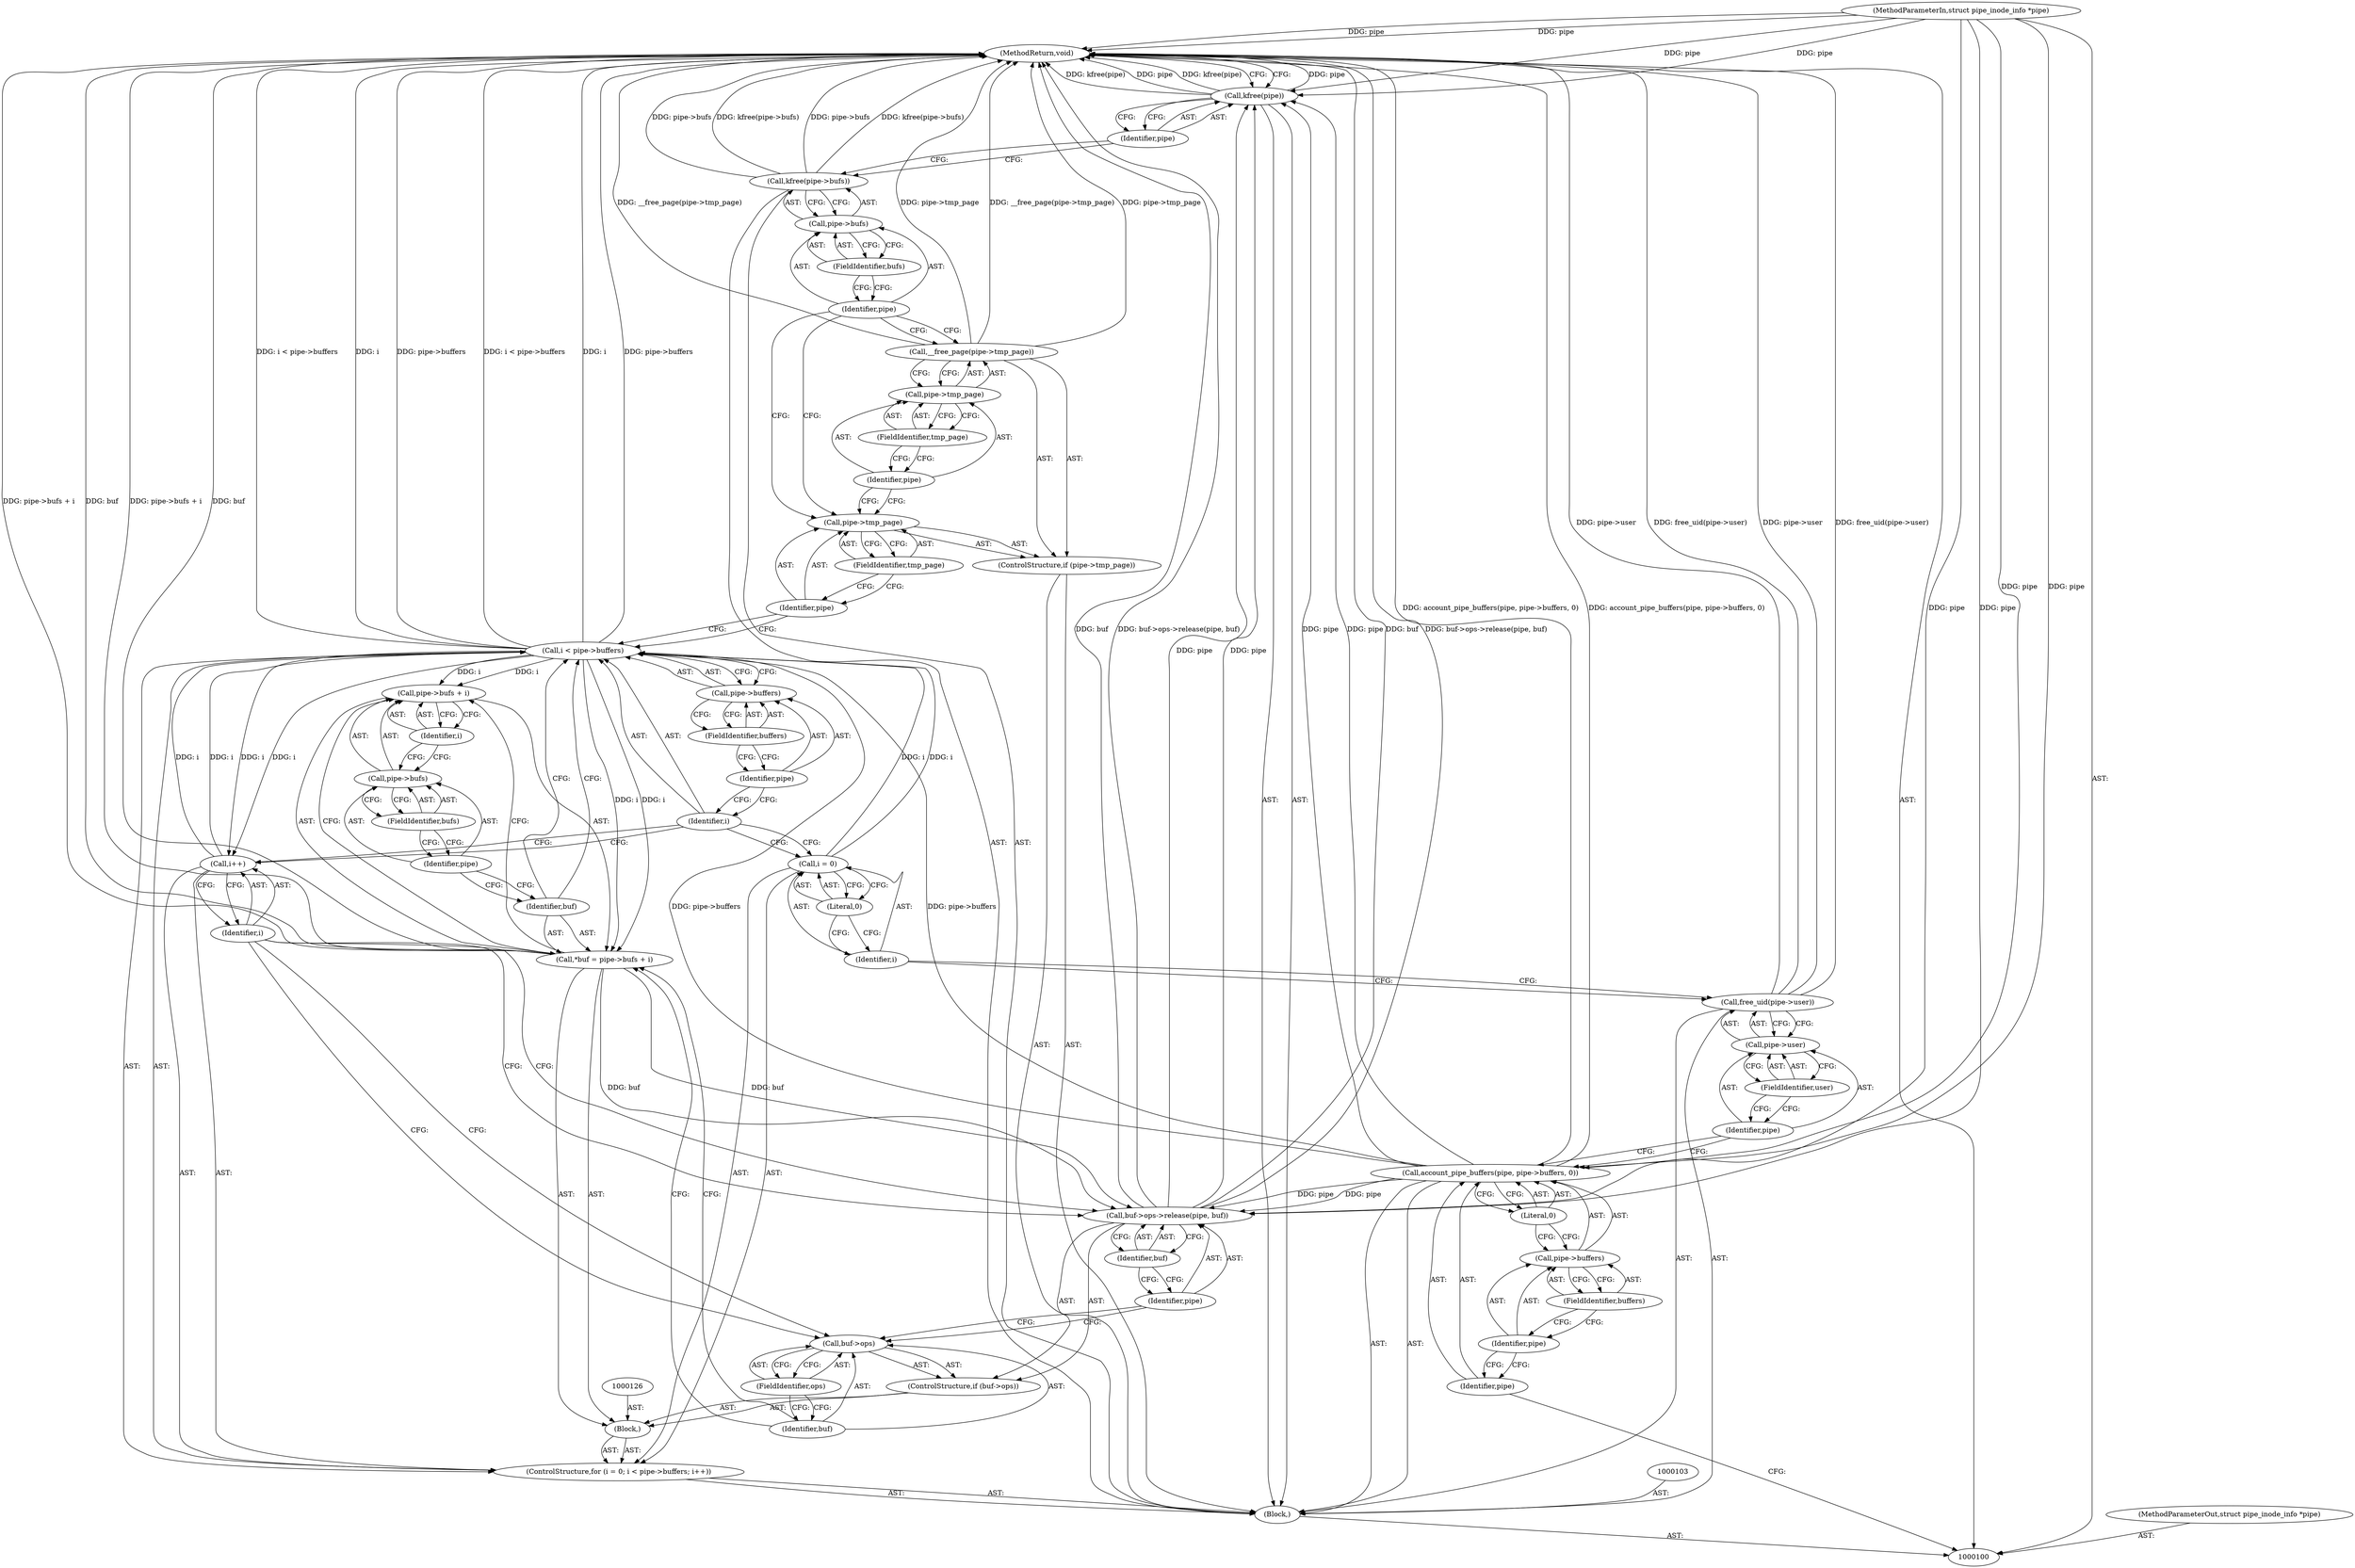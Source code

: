 digraph "0_linux_759c01142a5d0f364a462346168a56de28a80f52_0" {
"1000155" [label="(MethodReturn,void)"];
"1000101" [label="(MethodParameterIn,struct pipe_inode_info *pipe)"];
"1000208" [label="(MethodParameterOut,struct pipe_inode_info *pipe)"];
"1000139" [label="(Identifier,pipe)"];
"1000140" [label="(Identifier,buf)"];
"1000138" [label="(Call,buf->ops->release(pipe, buf))"];
"1000141" [label="(ControlStructure,if (pipe->tmp_page))"];
"1000144" [label="(FieldIdentifier,tmp_page)"];
"1000142" [label="(Call,pipe->tmp_page)"];
"1000143" [label="(Identifier,pipe)"];
"1000146" [label="(Call,pipe->tmp_page)"];
"1000147" [label="(Identifier,pipe)"];
"1000145" [label="(Call,__free_page(pipe->tmp_page))"];
"1000148" [label="(FieldIdentifier,tmp_page)"];
"1000149" [label="(Call,kfree(pipe->bufs))"];
"1000152" [label="(FieldIdentifier,bufs)"];
"1000150" [label="(Call,pipe->bufs)"];
"1000151" [label="(Identifier,pipe)"];
"1000153" [label="(Call,kfree(pipe))"];
"1000154" [label="(Identifier,pipe)"];
"1000102" [label="(Block,)"];
"1000104" [label="(Call,account_pipe_buffers(pipe, pipe->buffers, 0))"];
"1000105" [label="(Identifier,pipe)"];
"1000106" [label="(Call,pipe->buffers)"];
"1000107" [label="(Identifier,pipe)"];
"1000108" [label="(FieldIdentifier,buffers)"];
"1000109" [label="(Literal,0)"];
"1000110" [label="(Call,free_uid(pipe->user))"];
"1000111" [label="(Call,pipe->user)"];
"1000112" [label="(Identifier,pipe)"];
"1000113" [label="(FieldIdentifier,user)"];
"1000117" [label="(Literal,0)"];
"1000118" [label="(Call,i < pipe->buffers)"];
"1000119" [label="(Identifier,i)"];
"1000120" [label="(Call,pipe->buffers)"];
"1000121" [label="(Identifier,pipe)"];
"1000114" [label="(ControlStructure,for (i = 0; i < pipe->buffers; i++))"];
"1000122" [label="(FieldIdentifier,buffers)"];
"1000123" [label="(Call,i++)"];
"1000124" [label="(Identifier,i)"];
"1000115" [label="(Call,i = 0)"];
"1000116" [label="(Identifier,i)"];
"1000127" [label="(Call,*buf = pipe->bufs + i)"];
"1000128" [label="(Identifier,buf)"];
"1000129" [label="(Call,pipe->bufs + i)"];
"1000130" [label="(Call,pipe->bufs)"];
"1000131" [label="(Identifier,pipe)"];
"1000125" [label="(Block,)"];
"1000132" [label="(FieldIdentifier,bufs)"];
"1000133" [label="(Identifier,i)"];
"1000137" [label="(FieldIdentifier,ops)"];
"1000134" [label="(ControlStructure,if (buf->ops))"];
"1000135" [label="(Call,buf->ops)"];
"1000136" [label="(Identifier,buf)"];
"1000155" -> "1000100"  [label="AST: "];
"1000155" -> "1000153"  [label="CFG: "];
"1000104" -> "1000155"  [label="DDG: account_pipe_buffers(pipe, pipe->buffers, 0)"];
"1000138" -> "1000155"  [label="DDG: buf"];
"1000138" -> "1000155"  [label="DDG: buf->ops->release(pipe, buf)"];
"1000127" -> "1000155"  [label="DDG: pipe->bufs + i"];
"1000127" -> "1000155"  [label="DDG: buf"];
"1000149" -> "1000155"  [label="DDG: kfree(pipe->bufs)"];
"1000149" -> "1000155"  [label="DDG: pipe->bufs"];
"1000118" -> "1000155"  [label="DDG: i < pipe->buffers"];
"1000118" -> "1000155"  [label="DDG: i"];
"1000118" -> "1000155"  [label="DDG: pipe->buffers"];
"1000153" -> "1000155"  [label="DDG: pipe"];
"1000153" -> "1000155"  [label="DDG: kfree(pipe)"];
"1000145" -> "1000155"  [label="DDG: __free_page(pipe->tmp_page)"];
"1000145" -> "1000155"  [label="DDG: pipe->tmp_page"];
"1000110" -> "1000155"  [label="DDG: pipe->user"];
"1000110" -> "1000155"  [label="DDG: free_uid(pipe->user)"];
"1000101" -> "1000155"  [label="DDG: pipe"];
"1000101" -> "1000100"  [label="AST: "];
"1000101" -> "1000155"  [label="DDG: pipe"];
"1000101" -> "1000104"  [label="DDG: pipe"];
"1000101" -> "1000138"  [label="DDG: pipe"];
"1000101" -> "1000153"  [label="DDG: pipe"];
"1000208" -> "1000100"  [label="AST: "];
"1000139" -> "1000138"  [label="AST: "];
"1000139" -> "1000135"  [label="CFG: "];
"1000140" -> "1000139"  [label="CFG: "];
"1000140" -> "1000138"  [label="AST: "];
"1000140" -> "1000139"  [label="CFG: "];
"1000138" -> "1000140"  [label="CFG: "];
"1000138" -> "1000134"  [label="AST: "];
"1000138" -> "1000140"  [label="CFG: "];
"1000139" -> "1000138"  [label="AST: "];
"1000140" -> "1000138"  [label="AST: "];
"1000124" -> "1000138"  [label="CFG: "];
"1000138" -> "1000155"  [label="DDG: buf"];
"1000138" -> "1000155"  [label="DDG: buf->ops->release(pipe, buf)"];
"1000104" -> "1000138"  [label="DDG: pipe"];
"1000101" -> "1000138"  [label="DDG: pipe"];
"1000127" -> "1000138"  [label="DDG: buf"];
"1000138" -> "1000153"  [label="DDG: pipe"];
"1000141" -> "1000102"  [label="AST: "];
"1000142" -> "1000141"  [label="AST: "];
"1000145" -> "1000141"  [label="AST: "];
"1000144" -> "1000142"  [label="AST: "];
"1000144" -> "1000143"  [label="CFG: "];
"1000142" -> "1000144"  [label="CFG: "];
"1000142" -> "1000141"  [label="AST: "];
"1000142" -> "1000144"  [label="CFG: "];
"1000143" -> "1000142"  [label="AST: "];
"1000144" -> "1000142"  [label="AST: "];
"1000147" -> "1000142"  [label="CFG: "];
"1000151" -> "1000142"  [label="CFG: "];
"1000143" -> "1000142"  [label="AST: "];
"1000143" -> "1000118"  [label="CFG: "];
"1000144" -> "1000143"  [label="CFG: "];
"1000146" -> "1000145"  [label="AST: "];
"1000146" -> "1000148"  [label="CFG: "];
"1000147" -> "1000146"  [label="AST: "];
"1000148" -> "1000146"  [label="AST: "];
"1000145" -> "1000146"  [label="CFG: "];
"1000147" -> "1000146"  [label="AST: "];
"1000147" -> "1000142"  [label="CFG: "];
"1000148" -> "1000147"  [label="CFG: "];
"1000145" -> "1000141"  [label="AST: "];
"1000145" -> "1000146"  [label="CFG: "];
"1000146" -> "1000145"  [label="AST: "];
"1000151" -> "1000145"  [label="CFG: "];
"1000145" -> "1000155"  [label="DDG: __free_page(pipe->tmp_page)"];
"1000145" -> "1000155"  [label="DDG: pipe->tmp_page"];
"1000148" -> "1000146"  [label="AST: "];
"1000148" -> "1000147"  [label="CFG: "];
"1000146" -> "1000148"  [label="CFG: "];
"1000149" -> "1000102"  [label="AST: "];
"1000149" -> "1000150"  [label="CFG: "];
"1000150" -> "1000149"  [label="AST: "];
"1000154" -> "1000149"  [label="CFG: "];
"1000149" -> "1000155"  [label="DDG: kfree(pipe->bufs)"];
"1000149" -> "1000155"  [label="DDG: pipe->bufs"];
"1000152" -> "1000150"  [label="AST: "];
"1000152" -> "1000151"  [label="CFG: "];
"1000150" -> "1000152"  [label="CFG: "];
"1000150" -> "1000149"  [label="AST: "];
"1000150" -> "1000152"  [label="CFG: "];
"1000151" -> "1000150"  [label="AST: "];
"1000152" -> "1000150"  [label="AST: "];
"1000149" -> "1000150"  [label="CFG: "];
"1000151" -> "1000150"  [label="AST: "];
"1000151" -> "1000145"  [label="CFG: "];
"1000151" -> "1000142"  [label="CFG: "];
"1000152" -> "1000151"  [label="CFG: "];
"1000153" -> "1000102"  [label="AST: "];
"1000153" -> "1000154"  [label="CFG: "];
"1000154" -> "1000153"  [label="AST: "];
"1000155" -> "1000153"  [label="CFG: "];
"1000153" -> "1000155"  [label="DDG: pipe"];
"1000153" -> "1000155"  [label="DDG: kfree(pipe)"];
"1000104" -> "1000153"  [label="DDG: pipe"];
"1000138" -> "1000153"  [label="DDG: pipe"];
"1000101" -> "1000153"  [label="DDG: pipe"];
"1000154" -> "1000153"  [label="AST: "];
"1000154" -> "1000149"  [label="CFG: "];
"1000153" -> "1000154"  [label="CFG: "];
"1000102" -> "1000100"  [label="AST: "];
"1000103" -> "1000102"  [label="AST: "];
"1000104" -> "1000102"  [label="AST: "];
"1000110" -> "1000102"  [label="AST: "];
"1000114" -> "1000102"  [label="AST: "];
"1000141" -> "1000102"  [label="AST: "];
"1000149" -> "1000102"  [label="AST: "];
"1000153" -> "1000102"  [label="AST: "];
"1000104" -> "1000102"  [label="AST: "];
"1000104" -> "1000109"  [label="CFG: "];
"1000105" -> "1000104"  [label="AST: "];
"1000106" -> "1000104"  [label="AST: "];
"1000109" -> "1000104"  [label="AST: "];
"1000112" -> "1000104"  [label="CFG: "];
"1000104" -> "1000155"  [label="DDG: account_pipe_buffers(pipe, pipe->buffers, 0)"];
"1000101" -> "1000104"  [label="DDG: pipe"];
"1000104" -> "1000118"  [label="DDG: pipe->buffers"];
"1000104" -> "1000138"  [label="DDG: pipe"];
"1000104" -> "1000153"  [label="DDG: pipe"];
"1000105" -> "1000104"  [label="AST: "];
"1000105" -> "1000100"  [label="CFG: "];
"1000107" -> "1000105"  [label="CFG: "];
"1000106" -> "1000104"  [label="AST: "];
"1000106" -> "1000108"  [label="CFG: "];
"1000107" -> "1000106"  [label="AST: "];
"1000108" -> "1000106"  [label="AST: "];
"1000109" -> "1000106"  [label="CFG: "];
"1000107" -> "1000106"  [label="AST: "];
"1000107" -> "1000105"  [label="CFG: "];
"1000108" -> "1000107"  [label="CFG: "];
"1000108" -> "1000106"  [label="AST: "];
"1000108" -> "1000107"  [label="CFG: "];
"1000106" -> "1000108"  [label="CFG: "];
"1000109" -> "1000104"  [label="AST: "];
"1000109" -> "1000106"  [label="CFG: "];
"1000104" -> "1000109"  [label="CFG: "];
"1000110" -> "1000102"  [label="AST: "];
"1000110" -> "1000111"  [label="CFG: "];
"1000111" -> "1000110"  [label="AST: "];
"1000116" -> "1000110"  [label="CFG: "];
"1000110" -> "1000155"  [label="DDG: pipe->user"];
"1000110" -> "1000155"  [label="DDG: free_uid(pipe->user)"];
"1000111" -> "1000110"  [label="AST: "];
"1000111" -> "1000113"  [label="CFG: "];
"1000112" -> "1000111"  [label="AST: "];
"1000113" -> "1000111"  [label="AST: "];
"1000110" -> "1000111"  [label="CFG: "];
"1000112" -> "1000111"  [label="AST: "];
"1000112" -> "1000104"  [label="CFG: "];
"1000113" -> "1000112"  [label="CFG: "];
"1000113" -> "1000111"  [label="AST: "];
"1000113" -> "1000112"  [label="CFG: "];
"1000111" -> "1000113"  [label="CFG: "];
"1000117" -> "1000115"  [label="AST: "];
"1000117" -> "1000116"  [label="CFG: "];
"1000115" -> "1000117"  [label="CFG: "];
"1000118" -> "1000114"  [label="AST: "];
"1000118" -> "1000120"  [label="CFG: "];
"1000119" -> "1000118"  [label="AST: "];
"1000120" -> "1000118"  [label="AST: "];
"1000128" -> "1000118"  [label="CFG: "];
"1000143" -> "1000118"  [label="CFG: "];
"1000118" -> "1000155"  [label="DDG: i < pipe->buffers"];
"1000118" -> "1000155"  [label="DDG: i"];
"1000118" -> "1000155"  [label="DDG: pipe->buffers"];
"1000115" -> "1000118"  [label="DDG: i"];
"1000123" -> "1000118"  [label="DDG: i"];
"1000104" -> "1000118"  [label="DDG: pipe->buffers"];
"1000118" -> "1000123"  [label="DDG: i"];
"1000118" -> "1000127"  [label="DDG: i"];
"1000118" -> "1000129"  [label="DDG: i"];
"1000119" -> "1000118"  [label="AST: "];
"1000119" -> "1000115"  [label="CFG: "];
"1000119" -> "1000123"  [label="CFG: "];
"1000121" -> "1000119"  [label="CFG: "];
"1000120" -> "1000118"  [label="AST: "];
"1000120" -> "1000122"  [label="CFG: "];
"1000121" -> "1000120"  [label="AST: "];
"1000122" -> "1000120"  [label="AST: "];
"1000118" -> "1000120"  [label="CFG: "];
"1000121" -> "1000120"  [label="AST: "];
"1000121" -> "1000119"  [label="CFG: "];
"1000122" -> "1000121"  [label="CFG: "];
"1000114" -> "1000102"  [label="AST: "];
"1000115" -> "1000114"  [label="AST: "];
"1000118" -> "1000114"  [label="AST: "];
"1000123" -> "1000114"  [label="AST: "];
"1000125" -> "1000114"  [label="AST: "];
"1000122" -> "1000120"  [label="AST: "];
"1000122" -> "1000121"  [label="CFG: "];
"1000120" -> "1000122"  [label="CFG: "];
"1000123" -> "1000114"  [label="AST: "];
"1000123" -> "1000124"  [label="CFG: "];
"1000124" -> "1000123"  [label="AST: "];
"1000119" -> "1000123"  [label="CFG: "];
"1000123" -> "1000118"  [label="DDG: i"];
"1000118" -> "1000123"  [label="DDG: i"];
"1000124" -> "1000123"  [label="AST: "];
"1000124" -> "1000138"  [label="CFG: "];
"1000124" -> "1000135"  [label="CFG: "];
"1000123" -> "1000124"  [label="CFG: "];
"1000115" -> "1000114"  [label="AST: "];
"1000115" -> "1000117"  [label="CFG: "];
"1000116" -> "1000115"  [label="AST: "];
"1000117" -> "1000115"  [label="AST: "];
"1000119" -> "1000115"  [label="CFG: "];
"1000115" -> "1000118"  [label="DDG: i"];
"1000116" -> "1000115"  [label="AST: "];
"1000116" -> "1000110"  [label="CFG: "];
"1000117" -> "1000116"  [label="CFG: "];
"1000127" -> "1000125"  [label="AST: "];
"1000127" -> "1000129"  [label="CFG: "];
"1000128" -> "1000127"  [label="AST: "];
"1000129" -> "1000127"  [label="AST: "];
"1000136" -> "1000127"  [label="CFG: "];
"1000127" -> "1000155"  [label="DDG: pipe->bufs + i"];
"1000127" -> "1000155"  [label="DDG: buf"];
"1000118" -> "1000127"  [label="DDG: i"];
"1000127" -> "1000138"  [label="DDG: buf"];
"1000128" -> "1000127"  [label="AST: "];
"1000128" -> "1000118"  [label="CFG: "];
"1000131" -> "1000128"  [label="CFG: "];
"1000129" -> "1000127"  [label="AST: "];
"1000129" -> "1000133"  [label="CFG: "];
"1000130" -> "1000129"  [label="AST: "];
"1000133" -> "1000129"  [label="AST: "];
"1000127" -> "1000129"  [label="CFG: "];
"1000118" -> "1000129"  [label="DDG: i"];
"1000130" -> "1000129"  [label="AST: "];
"1000130" -> "1000132"  [label="CFG: "];
"1000131" -> "1000130"  [label="AST: "];
"1000132" -> "1000130"  [label="AST: "];
"1000133" -> "1000130"  [label="CFG: "];
"1000131" -> "1000130"  [label="AST: "];
"1000131" -> "1000128"  [label="CFG: "];
"1000132" -> "1000131"  [label="CFG: "];
"1000125" -> "1000114"  [label="AST: "];
"1000126" -> "1000125"  [label="AST: "];
"1000127" -> "1000125"  [label="AST: "];
"1000134" -> "1000125"  [label="AST: "];
"1000132" -> "1000130"  [label="AST: "];
"1000132" -> "1000131"  [label="CFG: "];
"1000130" -> "1000132"  [label="CFG: "];
"1000133" -> "1000129"  [label="AST: "];
"1000133" -> "1000130"  [label="CFG: "];
"1000129" -> "1000133"  [label="CFG: "];
"1000137" -> "1000135"  [label="AST: "];
"1000137" -> "1000136"  [label="CFG: "];
"1000135" -> "1000137"  [label="CFG: "];
"1000134" -> "1000125"  [label="AST: "];
"1000135" -> "1000134"  [label="AST: "];
"1000138" -> "1000134"  [label="AST: "];
"1000135" -> "1000134"  [label="AST: "];
"1000135" -> "1000137"  [label="CFG: "];
"1000136" -> "1000135"  [label="AST: "];
"1000137" -> "1000135"  [label="AST: "];
"1000139" -> "1000135"  [label="CFG: "];
"1000124" -> "1000135"  [label="CFG: "];
"1000136" -> "1000135"  [label="AST: "];
"1000136" -> "1000127"  [label="CFG: "];
"1000137" -> "1000136"  [label="CFG: "];
}
